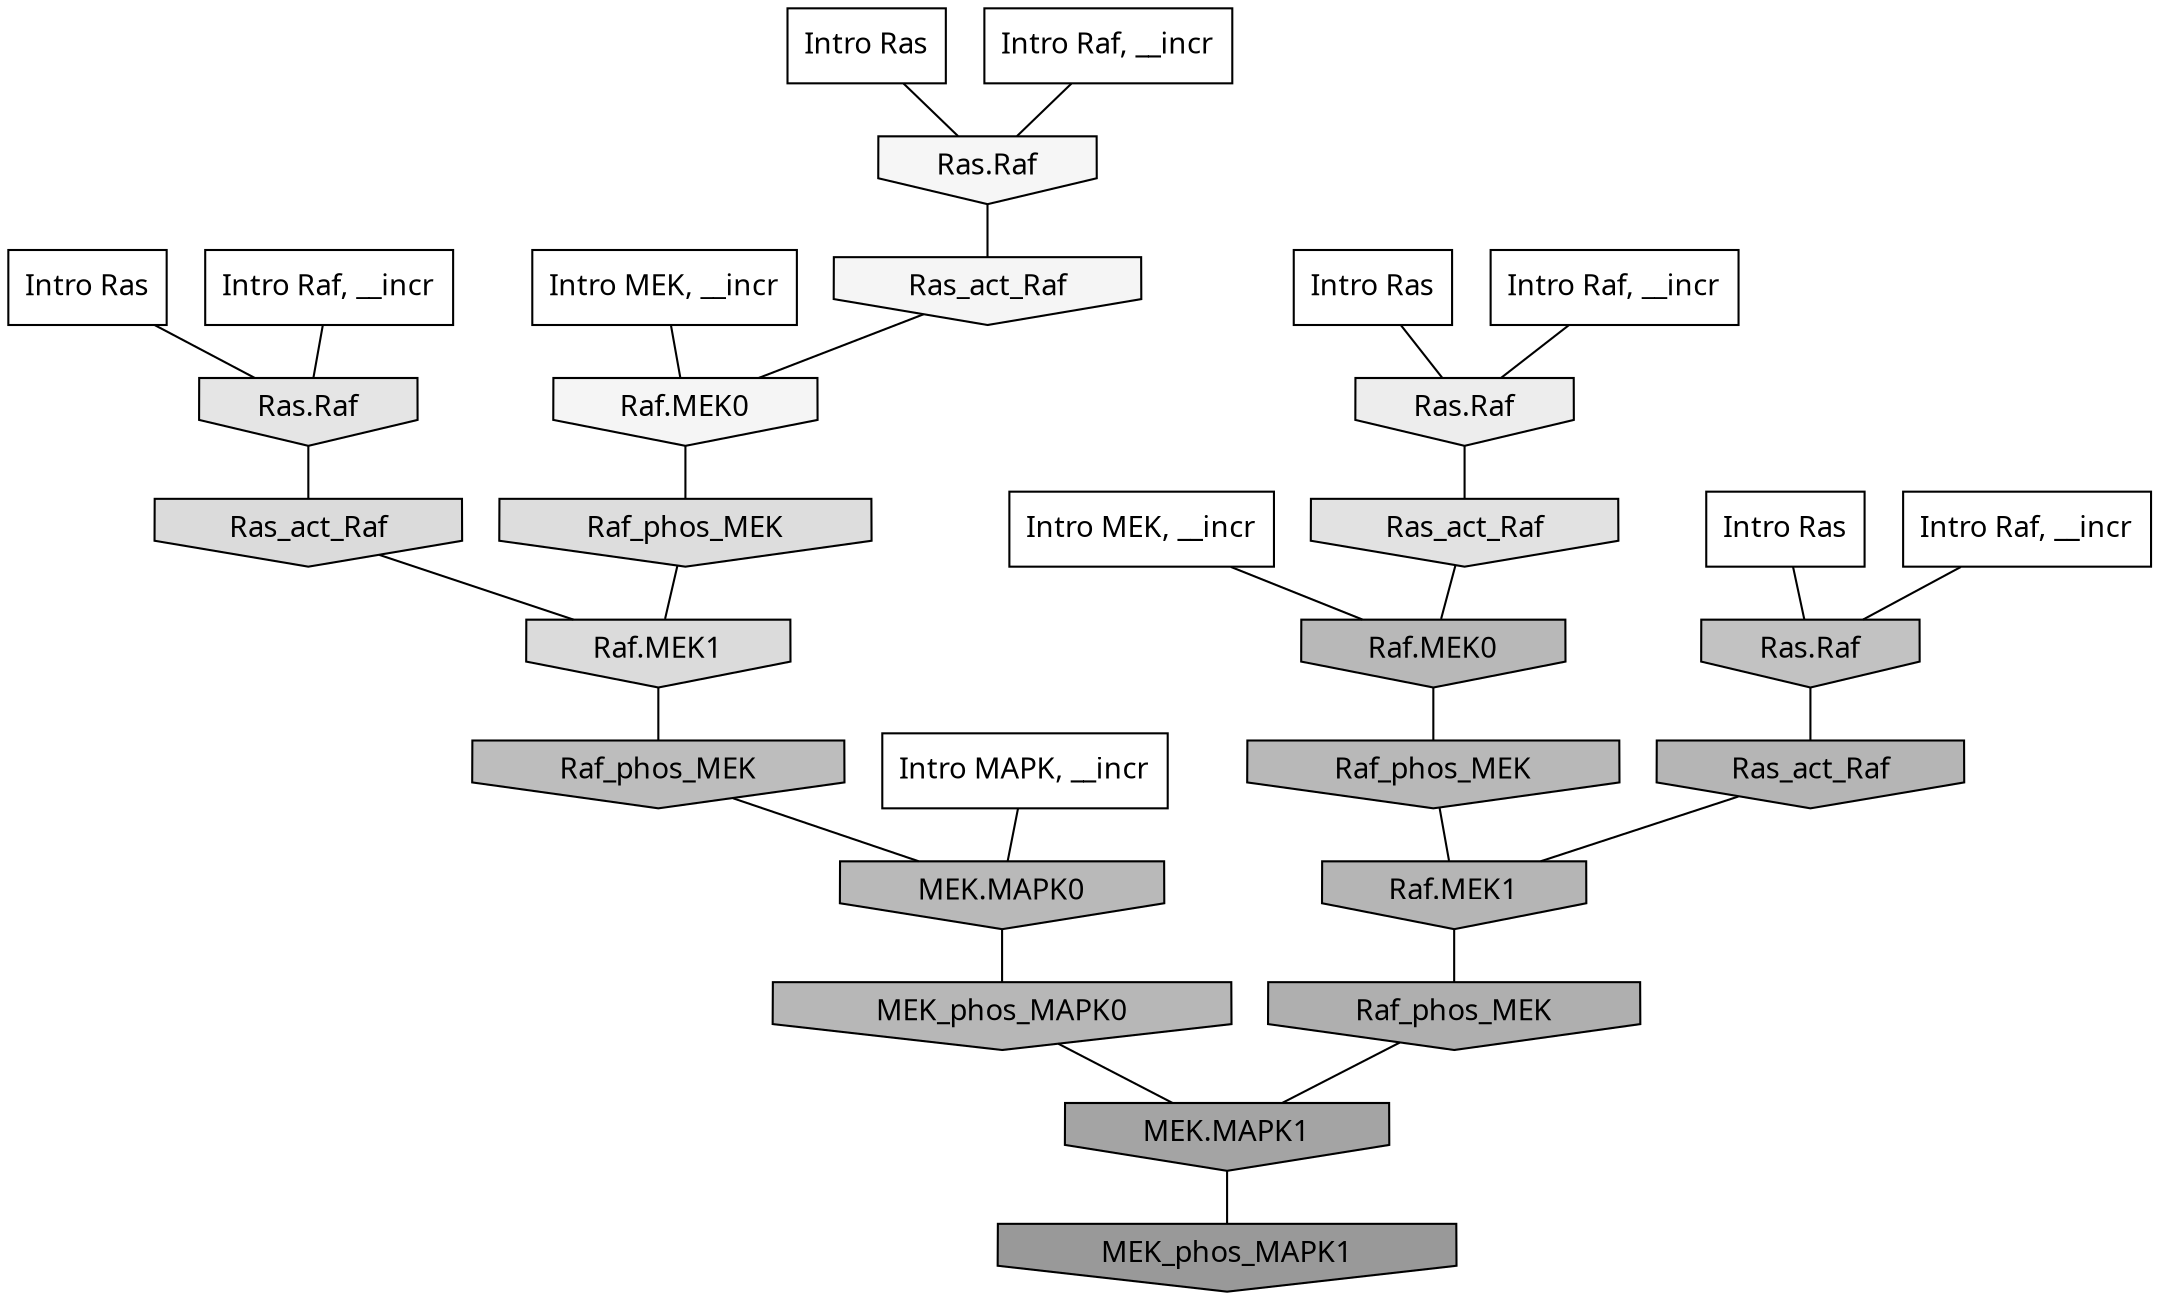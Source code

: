 digraph G{
  rankdir="TB";
  ranksep=0.30;
  node [fontname="CMU Serif"];
  edge [fontname="CMU Serif"];
  
  31 [label="Intro Ras", shape=rectangle, style=filled, fillcolor="0.000 0.000 1.000"]
  
  36 [label="Intro Ras", shape=rectangle, style=filled, fillcolor="0.000 0.000 1.000"]
  
  89 [label="Intro Ras", shape=rectangle, style=filled, fillcolor="0.000 0.000 1.000"]
  
  99 [label="Intro Ras", shape=rectangle, style=filled, fillcolor="0.000 0.000 1.000"]
  
  192 [label="Intro Raf, __incr", shape=rectangle, style=filled, fillcolor="0.000 0.000 1.000"]
  
  652 [label="Intro Raf, __incr", shape=rectangle, style=filled, fillcolor="0.000 0.000 1.000"]
  
  668 [label="Intro Raf, __incr", shape=rectangle, style=filled, fillcolor="0.000 0.000 1.000"]
  
  764 [label="Intro Raf, __incr", shape=rectangle, style=filled, fillcolor="0.000 0.000 1.000"]
  
  1176 [label="Intro MEK, __incr", shape=rectangle, style=filled, fillcolor="0.000 0.000 1.000"]
  
  1747 [label="Intro MEK, __incr", shape=rectangle, style=filled, fillcolor="0.000 0.000 1.000"]
  
  2322 [label="Intro MAPK, __incr", shape=rectangle, style=filled, fillcolor="0.000 0.000 1.000"]
  
  3541 [label="Ras.Raf", shape=invhouse, style=filled, fillcolor="0.000 0.000 0.964"]
  
  3577 [label="Ras_act_Raf", shape=invhouse, style=filled, fillcolor="0.000 0.000 0.959"]
  
  3579 [label="Raf.MEK0", shape=invhouse, style=filled, fillcolor="0.000 0.000 0.959"]
  
  3921 [label="Ras.Raf", shape=invhouse, style=filled, fillcolor="0.000 0.000 0.928"]
  
  4345 [label="Ras.Raf", shape=invhouse, style=filled, fillcolor="0.000 0.000 0.898"]
  
  4558 [label="Ras_act_Raf", shape=invhouse, style=filled, fillcolor="0.000 0.000 0.884"]
  
  4858 [label="Raf_phos_MEK", shape=invhouse, style=filled, fillcolor="0.000 0.000 0.866"]
  
  4992 [label="Ras_act_Raf", shape=invhouse, style=filled, fillcolor="0.000 0.000 0.857"]
  
  4994 [label="Raf.MEK1", shape=invhouse, style=filled, fillcolor="0.000 0.000 0.857"]
  
  6926 [label="Ras.Raf", shape=invhouse, style=filled, fillcolor="0.000 0.000 0.759"]
  
  7458 [label="Raf_phos_MEK", shape=invhouse, style=filled, fillcolor="0.000 0.000 0.741"]
  
  7933 [label="MEK.MAPK0", shape=invhouse, style=filled, fillcolor="0.000 0.000 0.726"]
  
  8103 [label="Raf.MEK0", shape=invhouse, style=filled, fillcolor="0.000 0.000 0.721"]
  
  8125 [label="Raf_phos_MEK", shape=invhouse, style=filled, fillcolor="0.000 0.000 0.720"]
  
  8206 [label="MEK_phos_MAPK0", shape=invhouse, style=filled, fillcolor="0.000 0.000 0.718"]
  
  8463 [label="Ras_act_Raf", shape=invhouse, style=filled, fillcolor="0.000 0.000 0.710"]
  
  8465 [label="Raf.MEK1", shape=invhouse, style=filled, fillcolor="0.000 0.000 0.710"]
  
  9312 [label="Raf_phos_MEK", shape=invhouse, style=filled, fillcolor="0.000 0.000 0.685"]
  
  11298 [label="MEK.MAPK1", shape=invhouse, style=filled, fillcolor="0.000 0.000 0.642"]
  
  13783 [label="MEK_phos_MAPK1", shape=invhouse, style=filled, fillcolor="0.000 0.000 0.600"]
  
  
  11298 -> 13783 [dir=none, color="0.000 0.000 0.000"] 
  9312 -> 11298 [dir=none, color="0.000 0.000 0.000"] 
  8465 -> 9312 [dir=none, color="0.000 0.000 0.000"] 
  8463 -> 8465 [dir=none, color="0.000 0.000 0.000"] 
  8206 -> 11298 [dir=none, color="0.000 0.000 0.000"] 
  8125 -> 8465 [dir=none, color="0.000 0.000 0.000"] 
  8103 -> 8125 [dir=none, color="0.000 0.000 0.000"] 
  7933 -> 8206 [dir=none, color="0.000 0.000 0.000"] 
  7458 -> 7933 [dir=none, color="0.000 0.000 0.000"] 
  6926 -> 8463 [dir=none, color="0.000 0.000 0.000"] 
  4994 -> 7458 [dir=none, color="0.000 0.000 0.000"] 
  4992 -> 4994 [dir=none, color="0.000 0.000 0.000"] 
  4858 -> 4994 [dir=none, color="0.000 0.000 0.000"] 
  4558 -> 8103 [dir=none, color="0.000 0.000 0.000"] 
  4345 -> 4992 [dir=none, color="0.000 0.000 0.000"] 
  3921 -> 4558 [dir=none, color="0.000 0.000 0.000"] 
  3579 -> 4858 [dir=none, color="0.000 0.000 0.000"] 
  3577 -> 3579 [dir=none, color="0.000 0.000 0.000"] 
  3541 -> 3577 [dir=none, color="0.000 0.000 0.000"] 
  2322 -> 7933 [dir=none, color="0.000 0.000 0.000"] 
  1747 -> 8103 [dir=none, color="0.000 0.000 0.000"] 
  1176 -> 3579 [dir=none, color="0.000 0.000 0.000"] 
  764 -> 6926 [dir=none, color="0.000 0.000 0.000"] 
  668 -> 3541 [dir=none, color="0.000 0.000 0.000"] 
  652 -> 3921 [dir=none, color="0.000 0.000 0.000"] 
  192 -> 4345 [dir=none, color="0.000 0.000 0.000"] 
  99 -> 3921 [dir=none, color="0.000 0.000 0.000"] 
  89 -> 3541 [dir=none, color="0.000 0.000 0.000"] 
  36 -> 6926 [dir=none, color="0.000 0.000 0.000"] 
  31 -> 4345 [dir=none, color="0.000 0.000 0.000"] 
  
  }
